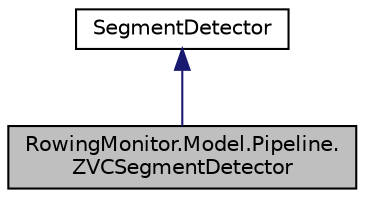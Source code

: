 digraph "RowingMonitor.Model.Pipeline.ZVCSegmentDetector"
{
  edge [fontname="Helvetica",fontsize="10",labelfontname="Helvetica",labelfontsize="10"];
  node [fontname="Helvetica",fontsize="10",shape=record];
  Node0 [label="RowingMonitor.Model.Pipeline.\lZVCSegmentDetector",height=0.2,width=0.4,color="black", fillcolor="grey75", style="filled", fontcolor="black"];
  Node1 -> Node0 [dir="back",color="midnightblue",fontsize="10",style="solid"];
  Node1 [label="SegmentDetector",height=0.2,width=0.4,color="black", fillcolor="white", style="filled",URL="$class_rowing_monitor_1_1_model_1_1_pipeline_1_1_segment_detector.html"];
}
